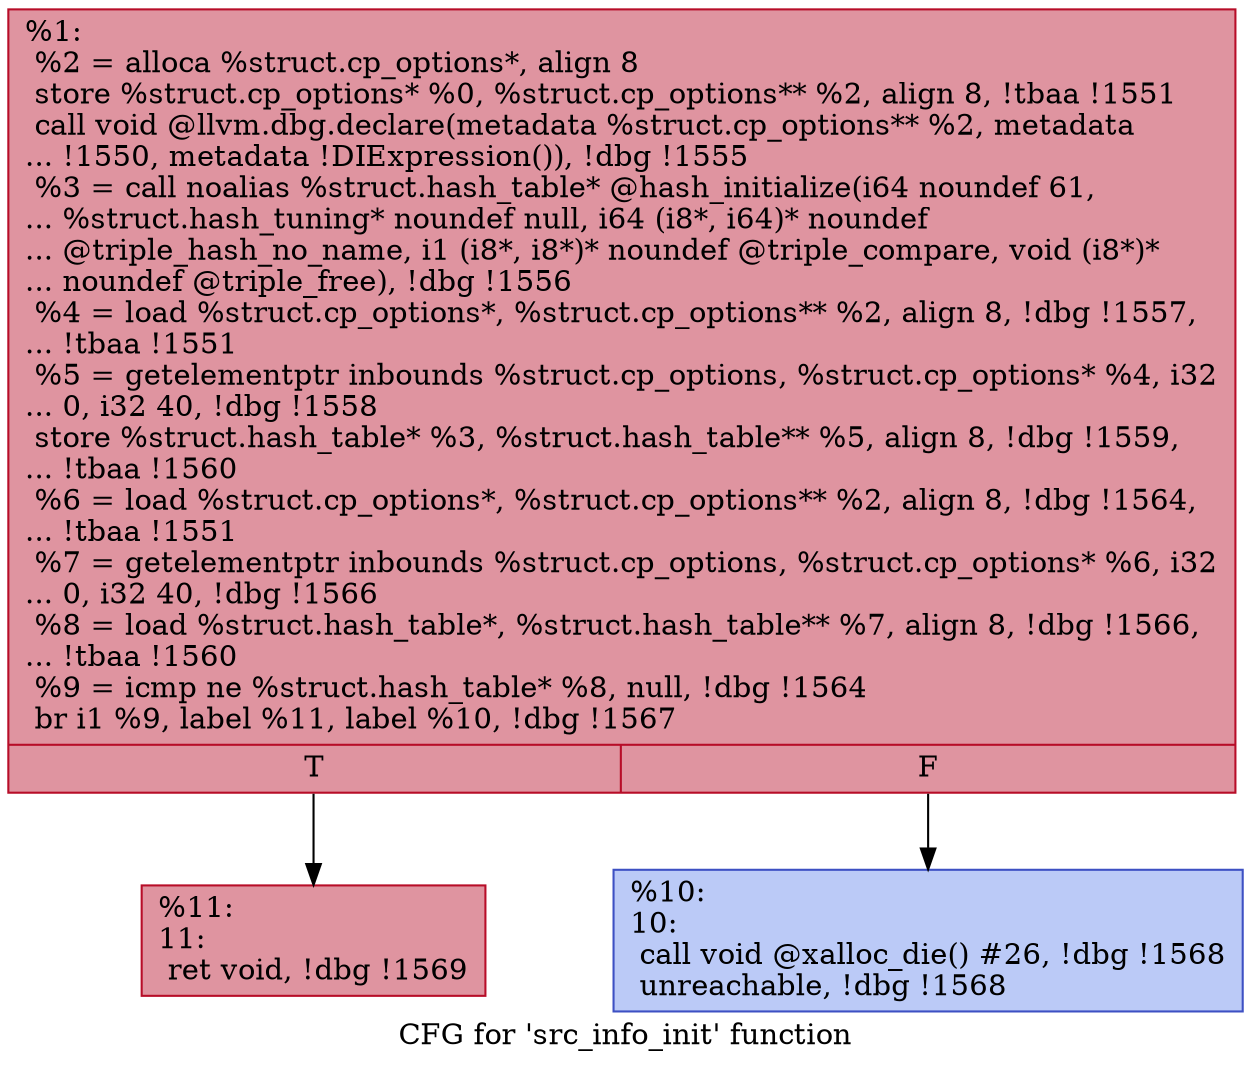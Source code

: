 digraph "CFG for 'src_info_init' function" {
	label="CFG for 'src_info_init' function";

	Node0x1125aa0 [shape=record,color="#b70d28ff", style=filled, fillcolor="#b70d2870",label="{%1:\l  %2 = alloca %struct.cp_options*, align 8\l  store %struct.cp_options* %0, %struct.cp_options** %2, align 8, !tbaa !1551\l  call void @llvm.dbg.declare(metadata %struct.cp_options** %2, metadata\l... !1550, metadata !DIExpression()), !dbg !1555\l  %3 = call noalias %struct.hash_table* @hash_initialize(i64 noundef 61,\l... %struct.hash_tuning* noundef null, i64 (i8*, i64)* noundef\l... @triple_hash_no_name, i1 (i8*, i8*)* noundef @triple_compare, void (i8*)*\l... noundef @triple_free), !dbg !1556\l  %4 = load %struct.cp_options*, %struct.cp_options** %2, align 8, !dbg !1557,\l... !tbaa !1551\l  %5 = getelementptr inbounds %struct.cp_options, %struct.cp_options* %4, i32\l... 0, i32 40, !dbg !1558\l  store %struct.hash_table* %3, %struct.hash_table** %5, align 8, !dbg !1559,\l... !tbaa !1560\l  %6 = load %struct.cp_options*, %struct.cp_options** %2, align 8, !dbg !1564,\l... !tbaa !1551\l  %7 = getelementptr inbounds %struct.cp_options, %struct.cp_options* %6, i32\l... 0, i32 40, !dbg !1566\l  %8 = load %struct.hash_table*, %struct.hash_table** %7, align 8, !dbg !1566,\l... !tbaa !1560\l  %9 = icmp ne %struct.hash_table* %8, null, !dbg !1564\l  br i1 %9, label %11, label %10, !dbg !1567\l|{<s0>T|<s1>F}}"];
	Node0x1125aa0:s0 -> Node0x1125b40;
	Node0x1125aa0:s1 -> Node0x1125af0;
	Node0x1125af0 [shape=record,color="#3d50c3ff", style=filled, fillcolor="#6687ed70",label="{%10:\l10:                                               \l  call void @xalloc_die() #26, !dbg !1568\l  unreachable, !dbg !1568\l}"];
	Node0x1125b40 [shape=record,color="#b70d28ff", style=filled, fillcolor="#b70d2870",label="{%11:\l11:                                               \l  ret void, !dbg !1569\l}"];
}
